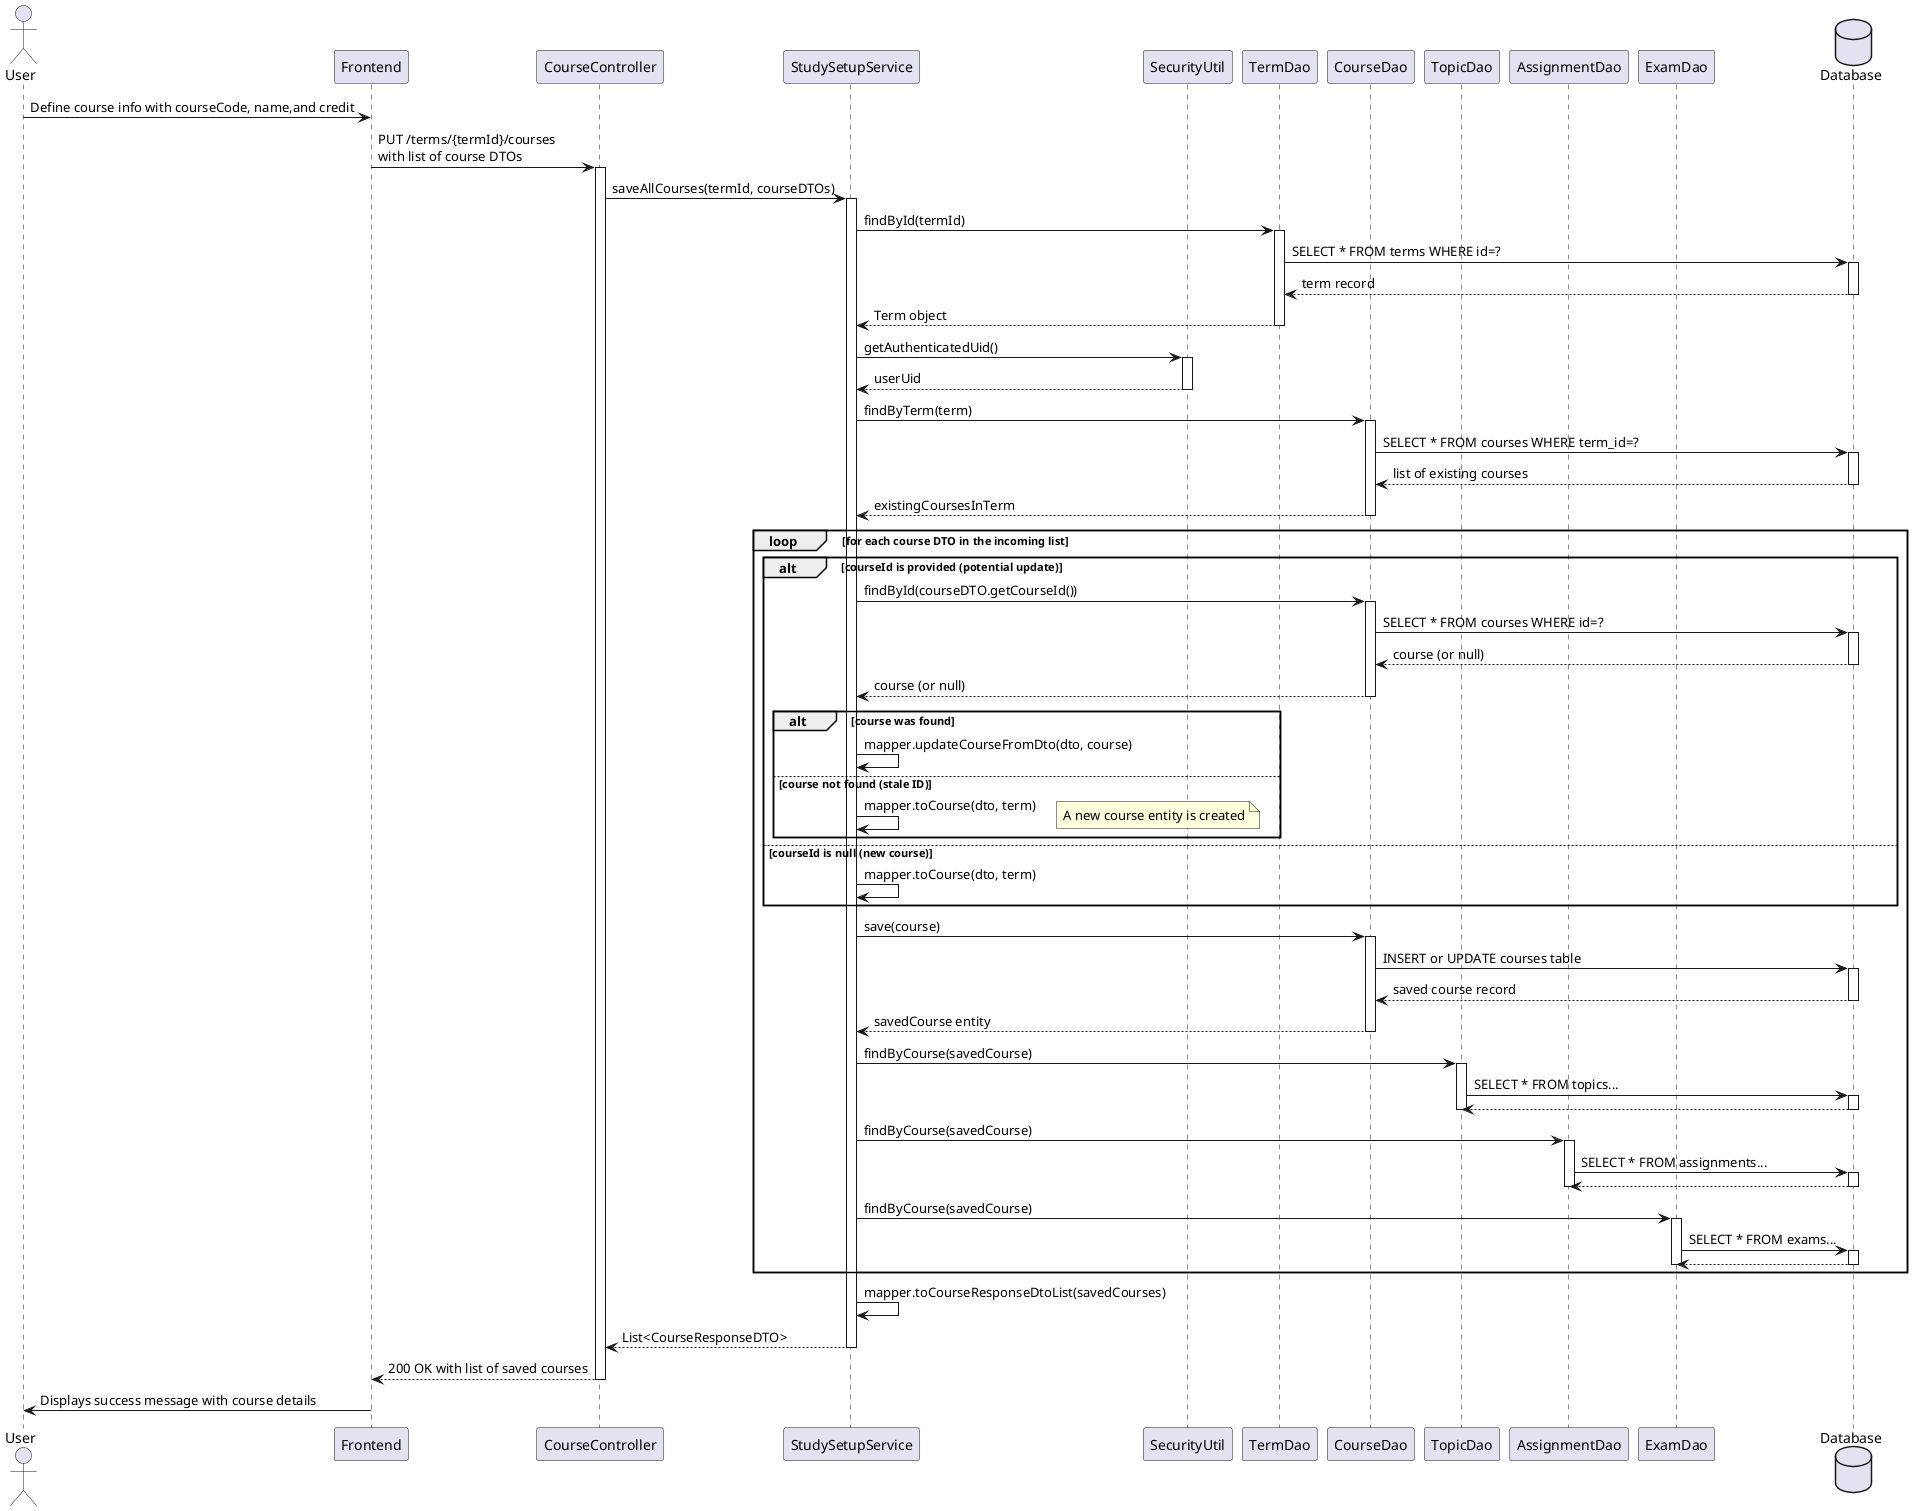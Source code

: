 @startuml
actor User
participant "Frontend" as Frontend
participant "CourseController" as Controller
participant "StudySetupService" as Service
participant "SecurityUtil" as Security
participant "TermDao" as TermDao
participant "CourseDao" as CourseDao
participant "TopicDao" as TopicDao
participant "AssignmentDao" as AssignmentDao
participant "ExamDao" as ExamDao
database "Database" as DB

User -> Frontend : Define course info with courseCode, name,and credit
Frontend -> Controller : PUT /terms/{termId}/courses \nwith list of course DTOs
activate Controller

Controller -> Service : saveAllCourses(termId, courseDTOs)
activate Service

Service -> TermDao : findById(termId)
activate TermDao
TermDao -> DB : SELECT * FROM terms WHERE id=?
activate DB
DB --> TermDao : term record
deactivate DB
TermDao --> Service : Term object
deactivate TermDao

Service -> Security : getAuthenticatedUid()
activate Security
Security --> Service : userUid
deactivate Security

Service -> CourseDao : findByTerm(term)
activate CourseDao
CourseDao -> DB : SELECT * FROM courses WHERE term_id=?
activate DB
DB --> CourseDao : list of existing courses
deactivate DB
CourseDao --> Service : existingCoursesInTerm
deactivate CourseDao

loop for each course DTO in the incoming list

    alt courseId is provided (potential update)
        Service -> CourseDao : findById(courseDTO.getCourseId())
        activate CourseDao
        CourseDao -> DB : SELECT * FROM courses WHERE id=?
        activate DB
        DB --> CourseDao : course (or null)
        deactivate DB
        CourseDao --> Service : course (or null)
        deactivate CourseDao

        alt course was found
            Service -> Service : mapper.updateCourseFromDto(dto, course)
        else course not found (stale ID)
            Service -> Service : mapper.toCourse(dto, term)
            note right: A new course entity is created
        end
    else courseId is null (new course)
        Service -> Service : mapper.toCourse(dto, term)
    end

    Service -> CourseDao : save(course)
    activate CourseDao
    CourseDao -> DB : INSERT or UPDATE courses table
    activate DB
    DB --> CourseDao : saved course record
    deactivate DB
    CourseDao --> Service : savedCourse entity
    deactivate CourseDao

    Service -> TopicDao : findByCourse(savedCourse)
    activate TopicDao
    TopicDao -> DB : SELECT * FROM topics...
    activate DB
    DB --> TopicDao
    deactivate DB
    deactivate TopicDao
    
    Service -> AssignmentDao : findByCourse(savedCourse)
    activate AssignmentDao
    AssignmentDao -> DB : SELECT * FROM assignments...
    activate DB
    DB --> AssignmentDao
    deactivate DB
    deactivate AssignmentDao
    
    Service -> ExamDao : findByCourse(savedCourse)
    activate ExamDao
    ExamDao -> DB : SELECT * FROM exams...
    activate DB
    DB --> ExamDao
    deactivate DB
    deactivate ExamDao
end

Service -> Service : mapper.toCourseResponseDtoList(savedCourses)
Service --> Controller : List<CourseResponseDTO>
deactivate Service

Controller --> Frontend : 200 OK with list of saved courses
deactivate Controller

Frontend -> User : Displays success message with course details

@enduml